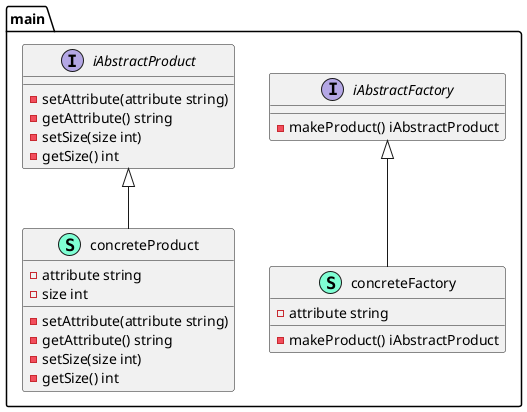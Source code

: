 @startuml
namespace main {
    class concreteFactory << (S,Aquamarine) >> {
        - attribute string

        - makeProduct() iAbstractProduct

    }
    class concreteProduct << (S,Aquamarine) >> {
        - attribute string
        - size int

        - setAttribute(attribute string) 
        - getAttribute() string
        - setSize(size int) 
        - getSize() int

    }
    interface iAbstractFactory  {
        - makeProduct() iAbstractProduct

    }
    interface iAbstractProduct  {
        - setAttribute(attribute string) 
        - getAttribute() string
        - setSize(size int) 
        - getSize() int

    }
}

"main.iAbstractFactory" <|-- "main.concreteFactory"
"main.iAbstractProduct" <|-- "main.concreteProduct"

@enduml
